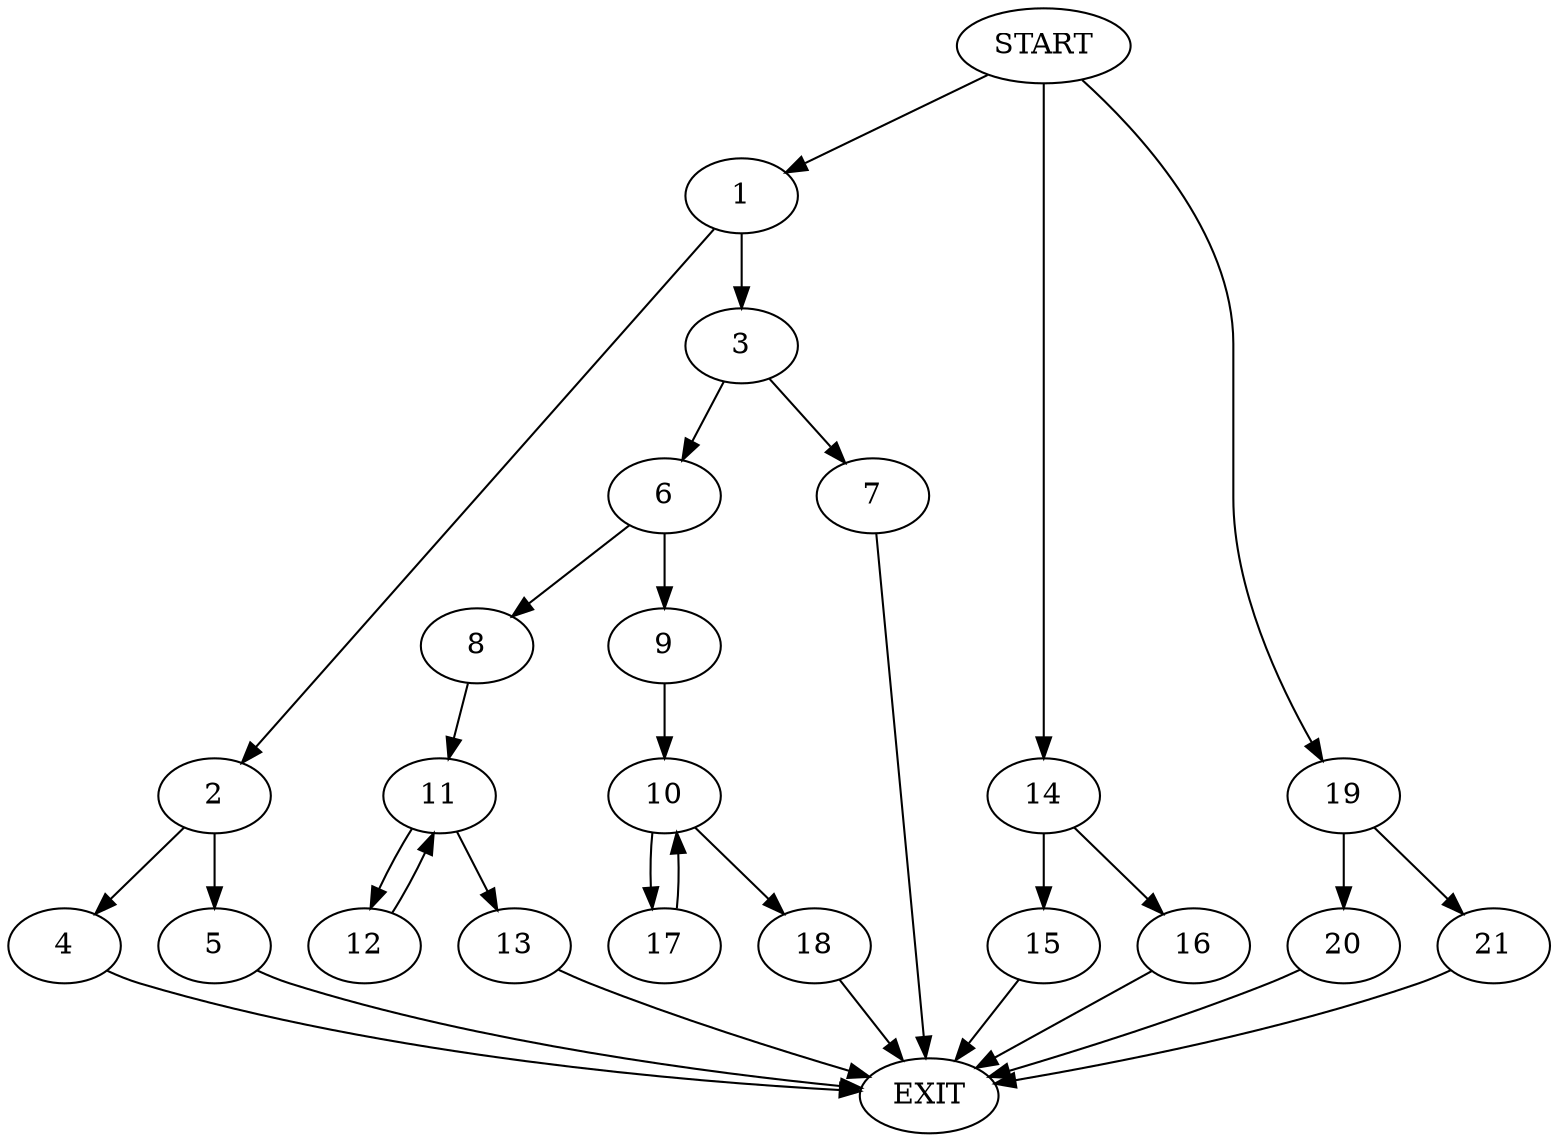 digraph {
0 [label="START"]
22 [label="EXIT"]
0 -> 1
1 -> 2
1 -> 3
2 -> 4
2 -> 5
3 -> 6
3 -> 7
4 -> 22
5 -> 22
6 -> 8
6 -> 9
7 -> 22
9 -> 10
8 -> 11
11 -> 12
11 -> 13
12 -> 11
13 -> 22
0 -> 14
14 -> 15
14 -> 16
15 -> 22
16 -> 22
10 -> 17
10 -> 18
18 -> 22
17 -> 10
0 -> 19
19 -> 20
19 -> 21
21 -> 22
20 -> 22
}
